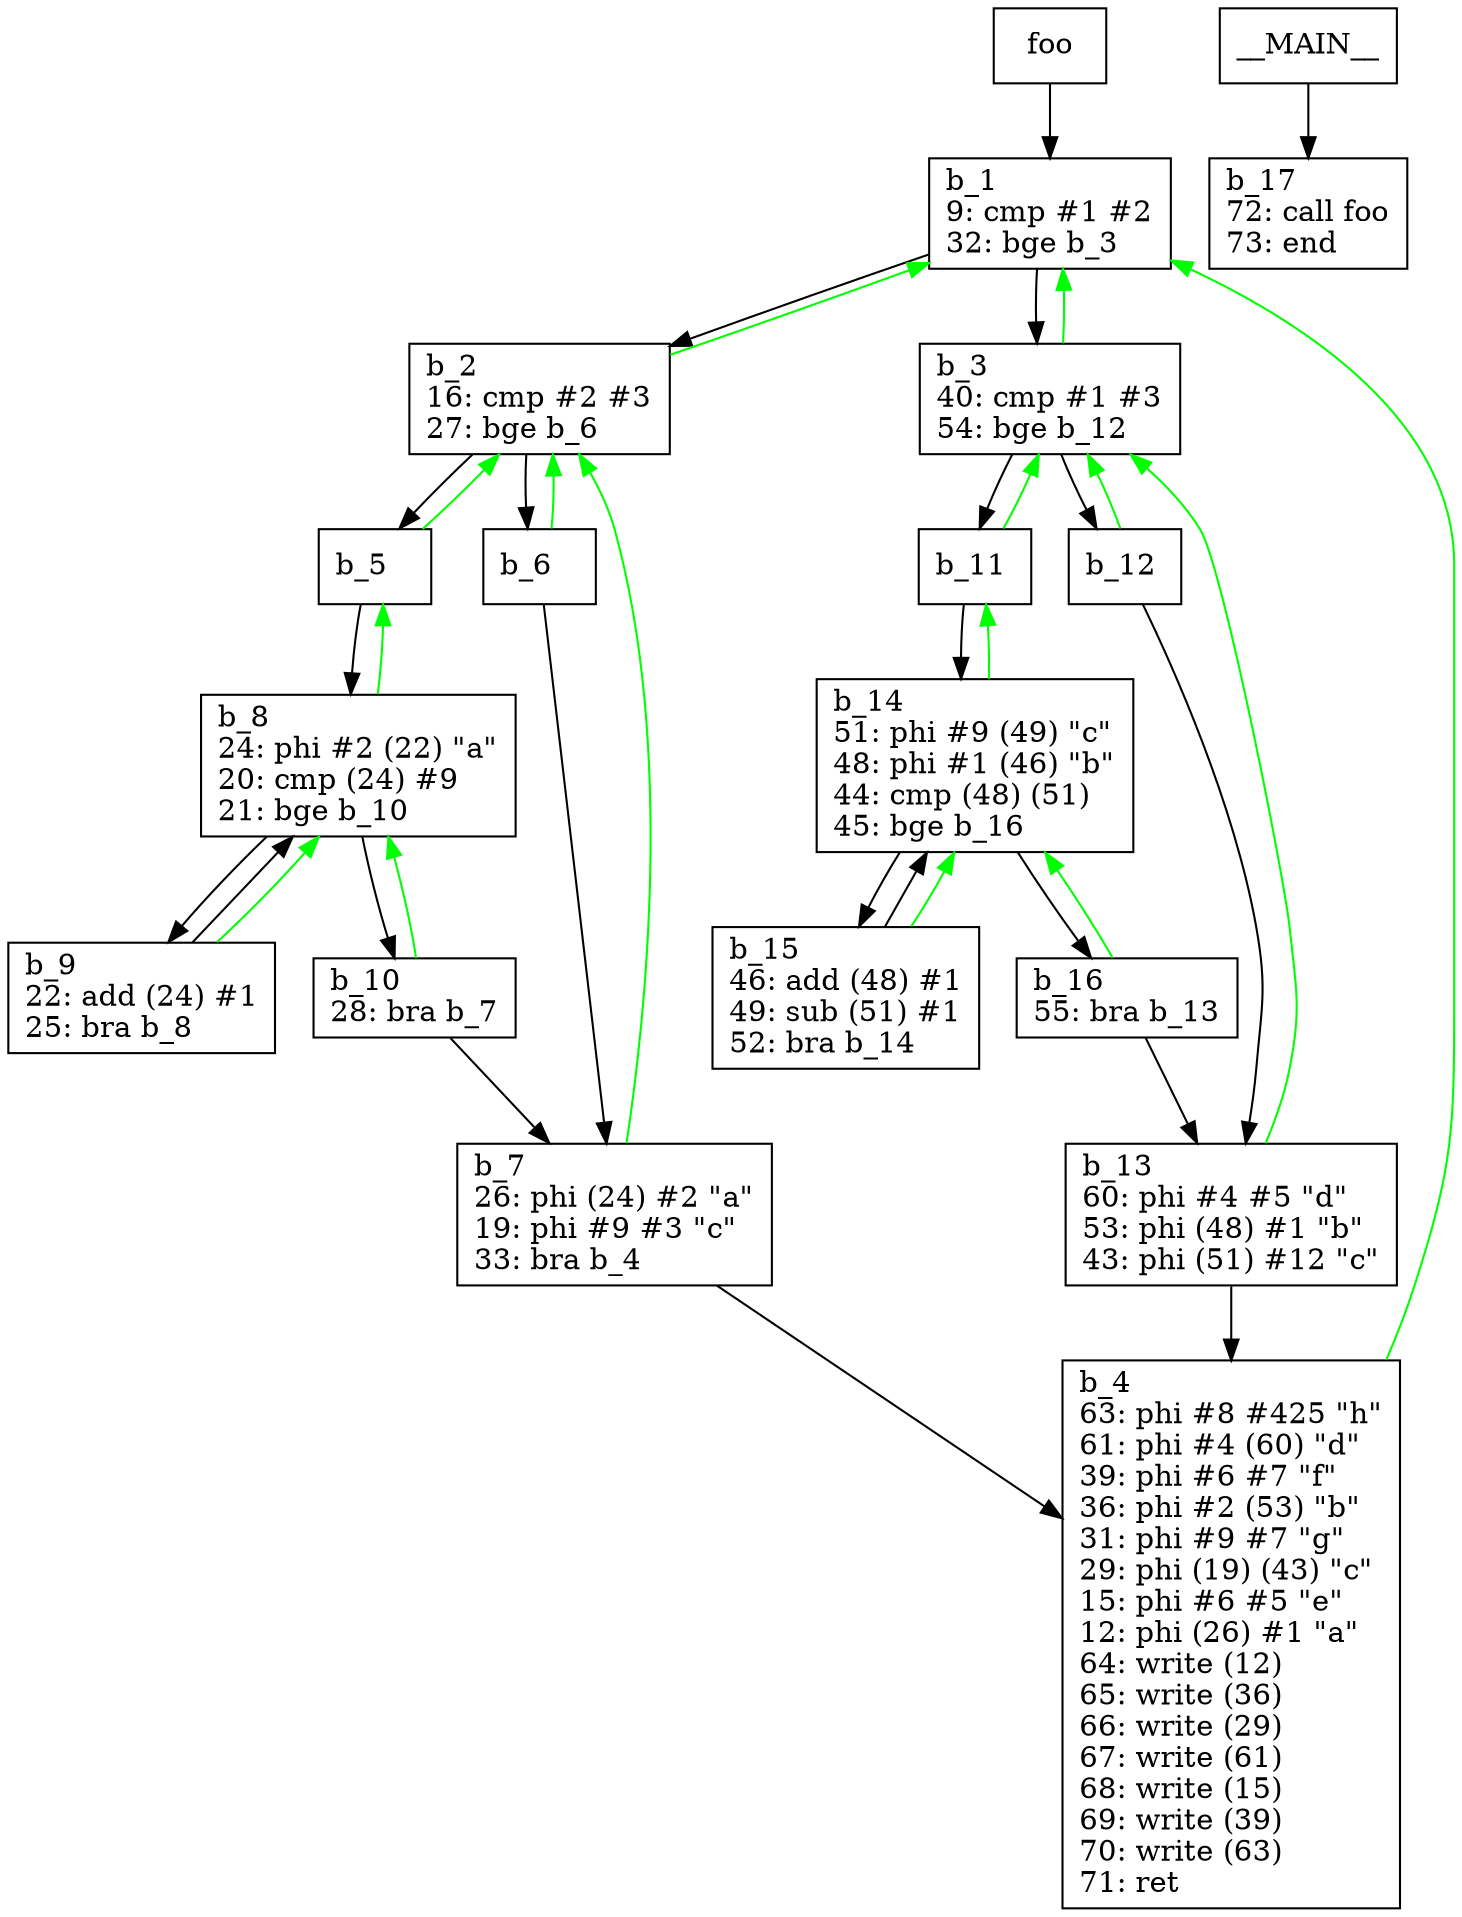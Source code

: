 digraph Computation {
node [shape=box];
foo -> b_1;
b_1 [label="b_1\l9: cmp #1 #2\l32: bge b_3\l"]
b_1 -> b_2;
b_2 [label="b_2\l16: cmp #2 #3\l27: bge b_6\l"]
b_2 -> b_5;
b_5 [label="b_5\l"]
b_5 -> b_8;
b_8 [label="b_8\l24: phi #2 (22) \"a\"\l20: cmp (24) #9\l21: bge b_10\l"]
b_8 -> b_9;
b_9 [label="b_9\l22: add (24) #1\l25: bra b_8\l"]
b_9 -> b_8;
b_9 -> b_8[color="green"];
b_8 -> b_10;
b_10 [label="b_10\l28: bra b_7\l"]
b_10 -> b_7;
b_7 [label="b_7\l26: phi (24) #2 \"a\"\l19: phi #9 #3 \"c\"\l33: bra b_4\l"]
b_7 -> b_4;
b_4 [label="b_4\l63: phi #8 #425 \"h\"\l61: phi #4 (60) \"d\"\l39: phi #6 #7 \"f\"\l36: phi #2 (53) \"b\"\l31: phi #9 #7 \"g\"\l29: phi (19) (43) \"c\"\l15: phi #6 #5 \"e\"\l12: phi (26) #1 \"a\"\l64: write (12)\l65: write (36)\l66: write (29)\l67: write (61)\l68: write (15)\l69: write (39)\l70: write (63)\l71: ret \l"]
b_4 -> b_1[color="green"];
b_7 -> b_2[color="green"];
b_10 -> b_8[color="green"];
b_8 -> b_5[color="green"];
b_5 -> b_2[color="green"];
b_2 -> b_6;
b_6 [label="b_6\l"]
b_6 -> b_7;
b_6 -> b_2[color="green"];
b_2 -> b_1[color="green"];
b_1 -> b_3;
b_3 [label="b_3\l40: cmp #1 #3\l54: bge b_12\l"]
b_3 -> b_11;
b_11 [label="b_11\l"]
b_11 -> b_14;
b_14 [label="b_14\l51: phi #9 (49) \"c\"\l48: phi #1 (46) \"b\"\l44: cmp (48) (51)\l45: bge b_16\l"]
b_14 -> b_15;
b_15 [label="b_15\l46: add (48) #1\l49: sub (51) #1\l52: bra b_14\l"]
b_15 -> b_14;
b_15 -> b_14[color="green"];
b_14 -> b_16;
b_16 [label="b_16\l55: bra b_13\l"]
b_16 -> b_13;
b_13 [label="b_13\l60: phi #4 #5 \"d\"\l53: phi (48) #1 \"b\"\l43: phi (51) #12 \"c\"\l"]
b_13 -> b_4;
b_13 -> b_3[color="green"];
b_16 -> b_14[color="green"];
b_14 -> b_11[color="green"];
b_11 -> b_3[color="green"];
b_3 -> b_12;
b_12 [label="b_12\l"]
b_12 -> b_13;
b_12 -> b_3[color="green"];
b_3 -> b_1[color="green"];
__MAIN__ -> b_17;
b_17 [label="b_17\l72: call foo\l73: end\l"]
}